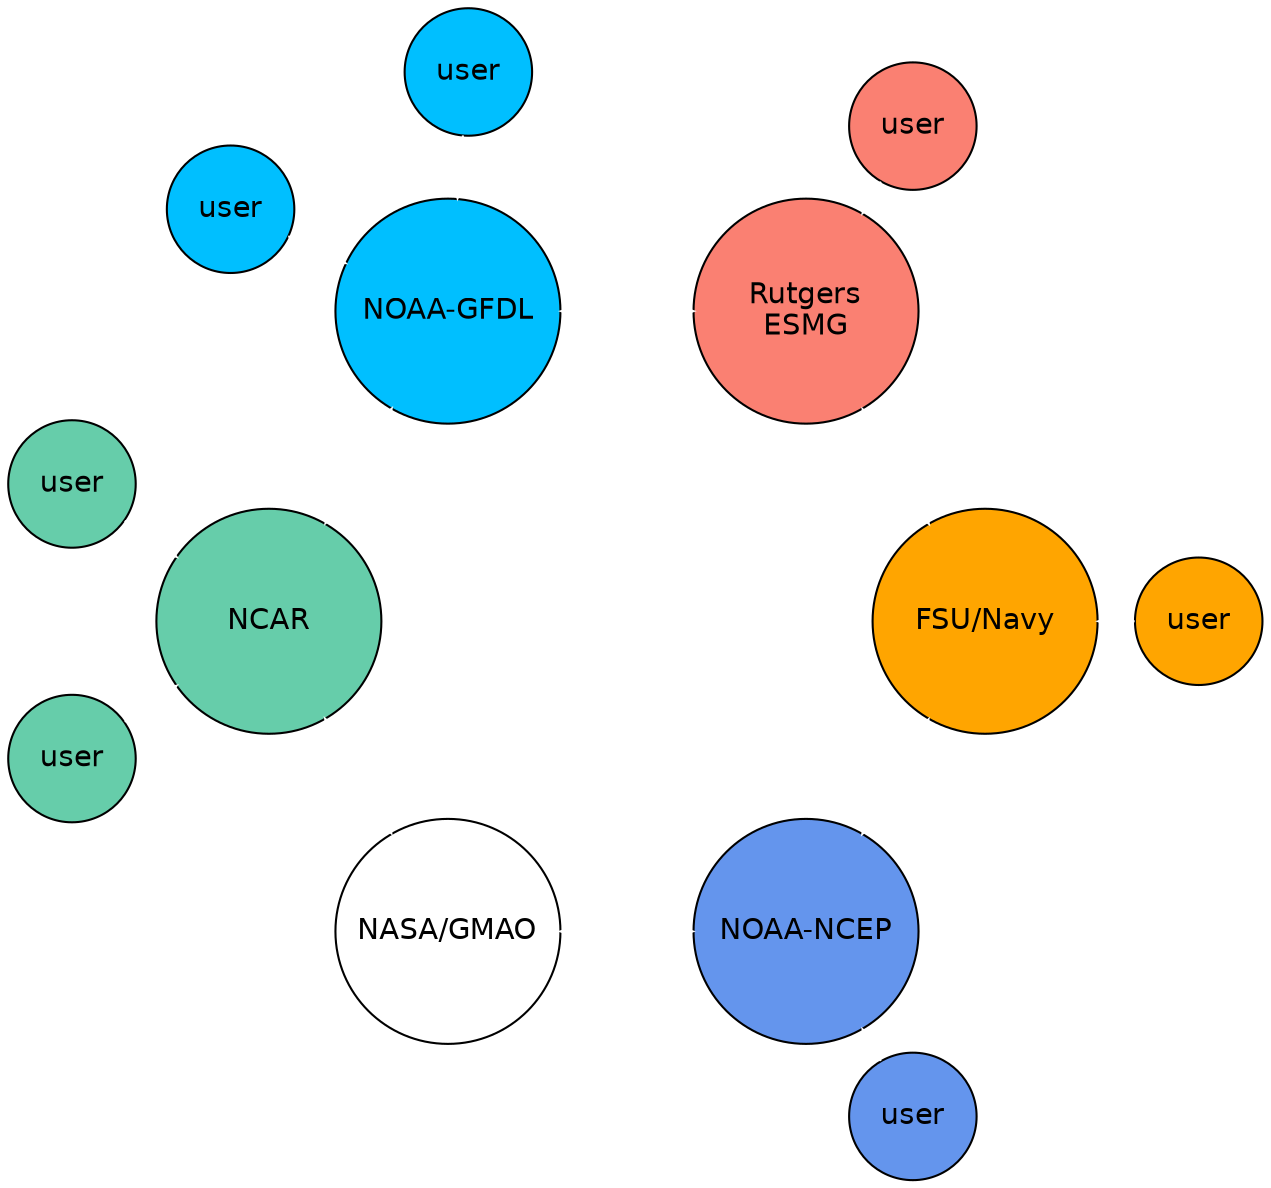 digraph GitRepos {
    node [
        shape = circle
        style = filled
        #fontcolor = white
        fontname = helvetica
    ]
    edge [
        color = white
    ]

    ncep [
        label = "NOAA-NCEP",
        fillcolor = "cornflowerblue",
        width = 1.5,
    ]
    ncar [
        label = "NCAR",
        fillcolor = "mediumaquamarine",
        width = 1.5,
    ]
    gfdl [
        label = "NOAA-GFDL",
        fillcolor = "deepskyblue",
        width = 1.5,
    ]
    esmg [
        label = "Rutgers\nESMG",
        fillcolor = "salmon",
        width = 1.5,
    ]
    fsu [
        label = "FSU/Navy",
        fillcolor = "orange",
        width = 1.5,
    ]
    nasa [
        label = "NASA/GMAO",
        fillcolor = "white",
        width = 1.5,
    ]

    u_ncep [label = "user", fillcolor = "cornflowerblue"]
    u1_ncar [label = "user", fillcolor = "mediumaquamarine"]
    u2_ncar [label = "user", fillcolor = "mediumaquamarine"]
    u1_gfdl [label = "user", fillcolor = "deepskyblue"]
    u2_gfdl [label = "user", fillcolor = "deepskyblue"]
    u_esmg [label = "user", fillcolor = "salmon"]
    u_fsu [label = "user", fillcolor = "orange"]

    layout = "circo"
    concentrate = true
    bgcolor = transparent

    nasa -> ncar [dir = both]
    ncar -> gfdl [dir = both]
    gfdl -> esmg [dir = both]
    esmg -> fsu [dir = both]
    fsu -> ncep [dir = both]
    ncep -> nasa [dir = both] 

    u_ncep -> ncep
    u1_ncar -> ncar
    u2_ncar -> ncar
    u1_gfdl -> gfdl
    u2_gfdl -> gfdl
    u_esmg -> esmg
    u_fsu -> fsu
}
